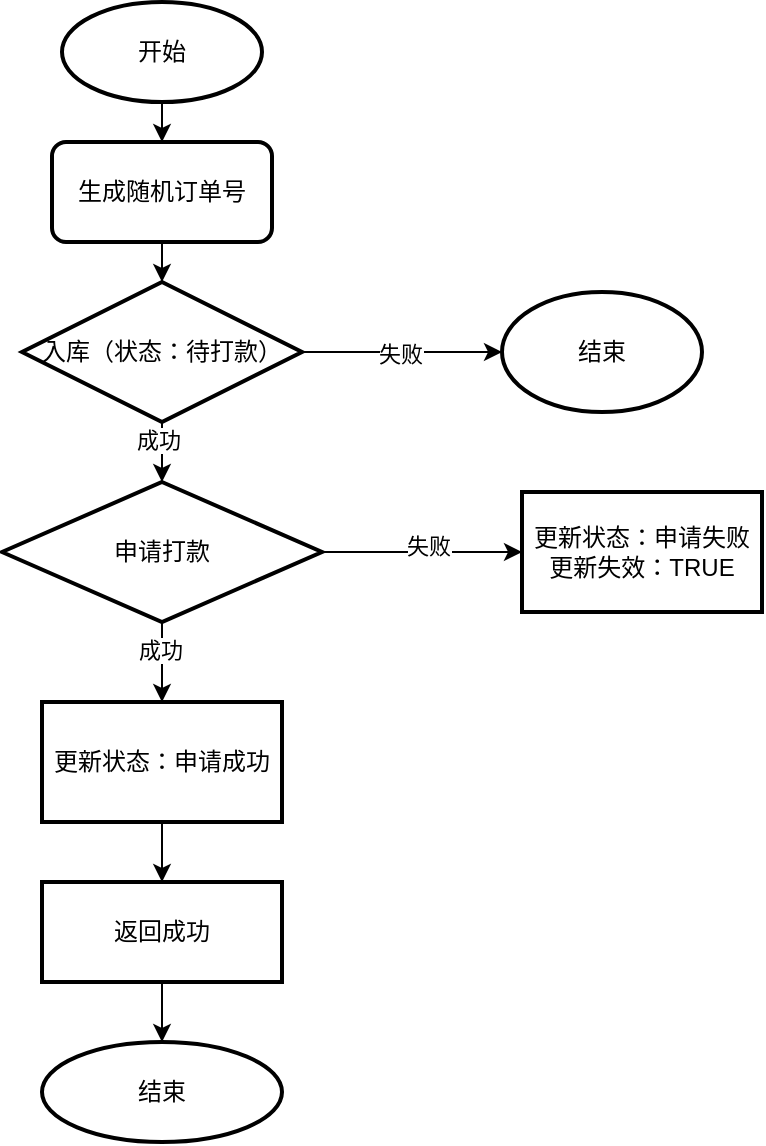 <mxfile version="13.6.6" type="github" pages="5">
  <diagram id="KDY4kzIHtJrH7b0ejOO0" name="申请打款">
    <mxGraphModel dx="902" dy="467" grid="1" gridSize="10" guides="1" tooltips="1" connect="1" arrows="1" fold="1" page="1" pageScale="1" pageWidth="827" pageHeight="1169" math="0" shadow="0">
      <root>
        <mxCell id="0" />
        <mxCell id="1" parent="0" />
        <mxCell id="Qgy92ZVdYqczKS_J3RGW-2" style="edgeStyle=orthogonalEdgeStyle;rounded=0;orthogonalLoop=1;jettySize=auto;html=1;exitX=0.5;exitY=1;exitDx=0;exitDy=0;exitPerimeter=0;" edge="1" parent="1" source="JJtTJBrksW247Ro_cBG4-1" target="Qgy92ZVdYqczKS_J3RGW-1">
          <mxGeometry relative="1" as="geometry" />
        </mxCell>
        <mxCell id="JJtTJBrksW247Ro_cBG4-1" value="开始" style="strokeWidth=2;html=1;shape=mxgraph.flowchart.start_1;whiteSpace=wrap;" parent="1" vertex="1">
          <mxGeometry x="300" y="60" width="100" height="50" as="geometry" />
        </mxCell>
        <mxCell id="Qgy92ZVdYqczKS_J3RGW-4" value="" style="edgeStyle=orthogonalEdgeStyle;rounded=0;orthogonalLoop=1;jettySize=auto;html=1;entryX=0.5;entryY=0;entryDx=0;entryDy=0;entryPerimeter=0;" edge="1" parent="1" source="Qgy92ZVdYqczKS_J3RGW-1" target="Qgy92ZVdYqczKS_J3RGW-5">
          <mxGeometry relative="1" as="geometry">
            <mxPoint x="350" y="200" as="targetPoint" />
          </mxGeometry>
        </mxCell>
        <mxCell id="Qgy92ZVdYqczKS_J3RGW-1" value="生成随机订单号" style="rounded=1;whiteSpace=wrap;html=1;absoluteArcSize=1;arcSize=14;strokeWidth=2;" vertex="1" parent="1">
          <mxGeometry x="295" y="130" width="110" height="50" as="geometry" />
        </mxCell>
        <mxCell id="Qgy92ZVdYqczKS_J3RGW-7" value="" style="edgeStyle=orthogonalEdgeStyle;rounded=0;orthogonalLoop=1;jettySize=auto;html=1;entryX=0;entryY=0.5;entryDx=0;entryDy=0;entryPerimeter=0;" edge="1" parent="1" source="Qgy92ZVdYqczKS_J3RGW-5" target="Qgy92ZVdYqczKS_J3RGW-23">
          <mxGeometry relative="1" as="geometry">
            <mxPoint x="510" y="235" as="targetPoint" />
          </mxGeometry>
        </mxCell>
        <mxCell id="Qgy92ZVdYqczKS_J3RGW-8" value="失败" style="edgeLabel;html=1;align=center;verticalAlign=middle;resizable=0;points=[];" vertex="1" connectable="0" parent="Qgy92ZVdYqczKS_J3RGW-7">
          <mxGeometry x="-0.022" y="-1" relative="1" as="geometry">
            <mxPoint as="offset" />
          </mxGeometry>
        </mxCell>
        <mxCell id="Qgy92ZVdYqczKS_J3RGW-10" value="" style="edgeStyle=orthogonalEdgeStyle;rounded=0;orthogonalLoop=1;jettySize=auto;html=1;entryX=0.5;entryY=0;entryDx=0;entryDy=0;entryPerimeter=0;" edge="1" parent="1" source="Qgy92ZVdYqczKS_J3RGW-5" target="Qgy92ZVdYqczKS_J3RGW-12">
          <mxGeometry relative="1" as="geometry">
            <mxPoint x="350" y="300" as="targetPoint" />
          </mxGeometry>
        </mxCell>
        <mxCell id="Qgy92ZVdYqczKS_J3RGW-11" value="成功" style="edgeLabel;html=1;align=center;verticalAlign=middle;resizable=0;points=[];" vertex="1" connectable="0" parent="Qgy92ZVdYqczKS_J3RGW-10">
          <mxGeometry x="0.2" y="2" relative="1" as="geometry">
            <mxPoint x="-4" y="-1" as="offset" />
          </mxGeometry>
        </mxCell>
        <mxCell id="Qgy92ZVdYqczKS_J3RGW-5" value="&lt;span&gt;入库（状态：待打款）&lt;/span&gt;" style="strokeWidth=2;html=1;shape=mxgraph.flowchart.decision;whiteSpace=wrap;" vertex="1" parent="1">
          <mxGeometry x="280" y="200" width="140" height="70" as="geometry" />
        </mxCell>
        <mxCell id="Qgy92ZVdYqczKS_J3RGW-14" value="" style="edgeStyle=orthogonalEdgeStyle;rounded=0;orthogonalLoop=1;jettySize=auto;html=1;" edge="1" parent="1" source="Qgy92ZVdYqczKS_J3RGW-12" target="Qgy92ZVdYqczKS_J3RGW-13">
          <mxGeometry relative="1" as="geometry" />
        </mxCell>
        <mxCell id="Qgy92ZVdYqczKS_J3RGW-15" value="成功" style="edgeLabel;html=1;align=center;verticalAlign=middle;resizable=0;points=[];" vertex="1" connectable="0" parent="Qgy92ZVdYqczKS_J3RGW-14">
          <mxGeometry x="-0.318" y="-1" relative="1" as="geometry">
            <mxPoint as="offset" />
          </mxGeometry>
        </mxCell>
        <mxCell id="Qgy92ZVdYqczKS_J3RGW-17" value="" style="edgeStyle=orthogonalEdgeStyle;rounded=0;orthogonalLoop=1;jettySize=auto;html=1;" edge="1" parent="1" source="Qgy92ZVdYqczKS_J3RGW-12" target="Qgy92ZVdYqczKS_J3RGW-16">
          <mxGeometry relative="1" as="geometry" />
        </mxCell>
        <mxCell id="Qgy92ZVdYqczKS_J3RGW-18" value="失败" style="edgeLabel;html=1;align=center;verticalAlign=middle;resizable=0;points=[];" vertex="1" connectable="0" parent="Qgy92ZVdYqczKS_J3RGW-17">
          <mxGeometry x="0.06" y="3" relative="1" as="geometry">
            <mxPoint as="offset" />
          </mxGeometry>
        </mxCell>
        <mxCell id="Qgy92ZVdYqczKS_J3RGW-12" value="&lt;span&gt;申请打款&lt;/span&gt;" style="strokeWidth=2;html=1;shape=mxgraph.flowchart.decision;whiteSpace=wrap;" vertex="1" parent="1">
          <mxGeometry x="270" y="300" width="160" height="70" as="geometry" />
        </mxCell>
        <mxCell id="Qgy92ZVdYqczKS_J3RGW-20" value="" style="edgeStyle=orthogonalEdgeStyle;rounded=0;orthogonalLoop=1;jettySize=auto;html=1;" edge="1" parent="1" source="Qgy92ZVdYqczKS_J3RGW-13" target="Qgy92ZVdYqczKS_J3RGW-19">
          <mxGeometry relative="1" as="geometry" />
        </mxCell>
        <mxCell id="Qgy92ZVdYqczKS_J3RGW-13" value="更新状态：申请成功" style="whiteSpace=wrap;html=1;strokeWidth=2;" vertex="1" parent="1">
          <mxGeometry x="290" y="410" width="120" height="60" as="geometry" />
        </mxCell>
        <mxCell id="Qgy92ZVdYqczKS_J3RGW-16" value="更新状态：申请失败&lt;br&gt;更新失效：TRUE" style="whiteSpace=wrap;html=1;strokeWidth=2;" vertex="1" parent="1">
          <mxGeometry x="530" y="305" width="120" height="60" as="geometry" />
        </mxCell>
        <mxCell id="Qgy92ZVdYqczKS_J3RGW-22" value="" style="edgeStyle=orthogonalEdgeStyle;rounded=0;orthogonalLoop=1;jettySize=auto;html=1;" edge="1" parent="1" source="Qgy92ZVdYqczKS_J3RGW-19" target="Qgy92ZVdYqczKS_J3RGW-21">
          <mxGeometry relative="1" as="geometry" />
        </mxCell>
        <mxCell id="Qgy92ZVdYqczKS_J3RGW-19" value="返回成功" style="whiteSpace=wrap;html=1;strokeWidth=2;" vertex="1" parent="1">
          <mxGeometry x="290" y="500" width="120" height="50" as="geometry" />
        </mxCell>
        <mxCell id="Qgy92ZVdYqczKS_J3RGW-21" value="结束" style="ellipse;whiteSpace=wrap;html=1;strokeWidth=2;" vertex="1" parent="1">
          <mxGeometry x="290" y="580" width="120" height="50" as="geometry" />
        </mxCell>
        <mxCell id="Qgy92ZVdYqczKS_J3RGW-23" value="结束" style="strokeWidth=2;html=1;shape=mxgraph.flowchart.start_1;whiteSpace=wrap;" vertex="1" parent="1">
          <mxGeometry x="520" y="205" width="100" height="60" as="geometry" />
        </mxCell>
      </root>
    </mxGraphModel>
  </diagram>
  <diagram id="jg8EouNG8F3mOdVOiXom" name="接受打款通知">
    <mxGraphModel dx="902" dy="467" grid="1" gridSize="10" guides="1" tooltips="1" connect="1" arrows="1" fold="1" page="1" pageScale="1" pageWidth="827" pageHeight="1169" math="0" shadow="0">
      <root>
        <mxCell id="obKQaAUP0Lh4u4tNg_yj-0" />
        <mxCell id="obKQaAUP0Lh4u4tNg_yj-1" parent="obKQaAUP0Lh4u4tNg_yj-0" />
        <mxCell id="obKQaAUP0Lh4u4tNg_yj-7" value="" style="edgeStyle=orthogonalEdgeStyle;rounded=0;orthogonalLoop=1;jettySize=auto;html=1;" edge="1" parent="obKQaAUP0Lh4u4tNg_yj-1" source="obKQaAUP0Lh4u4tNg_yj-2" target="obKQaAUP0Lh4u4tNg_yj-6">
          <mxGeometry relative="1" as="geometry" />
        </mxCell>
        <mxCell id="obKQaAUP0Lh4u4tNg_yj-2" value="开始" style="strokeWidth=2;html=1;shape=mxgraph.flowchart.start_1;whiteSpace=wrap;" vertex="1" parent="obKQaAUP0Lh4u4tNg_yj-1">
          <mxGeometry x="250" y="40" width="100" height="60" as="geometry" />
        </mxCell>
        <mxCell id="obKQaAUP0Lh4u4tNg_yj-9" value="" style="edgeStyle=orthogonalEdgeStyle;rounded=0;orthogonalLoop=1;jettySize=auto;html=1;" edge="1" parent="obKQaAUP0Lh4u4tNg_yj-1" source="obKQaAUP0Lh4u4tNg_yj-6" target="obKQaAUP0Lh4u4tNg_yj-8">
          <mxGeometry relative="1" as="geometry" />
        </mxCell>
        <mxCell id="obKQaAUP0Lh4u4tNg_yj-6" value="&lt;span&gt;根据订单号查出唯一认证记录&lt;/span&gt;" style="whiteSpace=wrap;html=1;strokeWidth=2;" vertex="1" parent="obKQaAUP0Lh4u4tNg_yj-1">
          <mxGeometry x="240" y="130" width="120" height="60" as="geometry" />
        </mxCell>
        <mxCell id="obKQaAUP0Lh4u4tNg_yj-24" value="" style="edgeStyle=orthogonalEdgeStyle;rounded=0;orthogonalLoop=1;jettySize=auto;html=1;entryX=0.5;entryY=0;entryDx=0;entryDy=0;entryPerimeter=0;" edge="1" parent="obKQaAUP0Lh4u4tNg_yj-1" source="obKQaAUP0Lh4u4tNg_yj-8" target="obKQaAUP0Lh4u4tNg_yj-25">
          <mxGeometry relative="1" as="geometry">
            <mxPoint x="300" y="310" as="targetPoint" />
          </mxGeometry>
        </mxCell>
        <mxCell id="obKQaAUP0Lh4u4tNg_yj-32" value="是" style="edgeLabel;html=1;align=center;verticalAlign=middle;resizable=0;points=[];" vertex="1" connectable="0" parent="obKQaAUP0Lh4u4tNg_yj-24">
          <mxGeometry x="-0.16" y="-2" relative="1" as="geometry">
            <mxPoint as="offset" />
          </mxGeometry>
        </mxCell>
        <mxCell id="obKQaAUP0Lh4u4tNg_yj-44" style="edgeStyle=orthogonalEdgeStyle;rounded=0;orthogonalLoop=1;jettySize=auto;html=1;exitX=0;exitY=0.5;exitDx=0;exitDy=0;entryX=0;entryY=0.5;entryDx=0;entryDy=0;" edge="1" parent="obKQaAUP0Lh4u4tNg_yj-1" source="obKQaAUP0Lh4u4tNg_yj-8" target="obKQaAUP0Lh4u4tNg_yj-40">
          <mxGeometry relative="1" as="geometry">
            <Array as="points">
              <mxPoint x="150" y="245" />
              <mxPoint x="150" y="715" />
            </Array>
          </mxGeometry>
        </mxCell>
        <mxCell id="obKQaAUP0Lh4u4tNg_yj-45" value="否" style="edgeLabel;html=1;align=center;verticalAlign=middle;resizable=0;points=[];" vertex="1" connectable="0" parent="obKQaAUP0Lh4u4tNg_yj-44">
          <mxGeometry x="-0.274" y="-1" relative="1" as="geometry">
            <mxPoint as="offset" />
          </mxGeometry>
        </mxCell>
        <mxCell id="obKQaAUP0Lh4u4tNg_yj-8" value="判断记录状态是否为申请成功" style="rhombus;whiteSpace=wrap;html=1;strokeWidth=2;" vertex="1" parent="obKQaAUP0Lh4u4tNg_yj-1">
          <mxGeometry x="240" y="210" width="120" height="70" as="geometry" />
        </mxCell>
        <mxCell id="obKQaAUP0Lh4u4tNg_yj-16" value="" style="edgeStyle=orthogonalEdgeStyle;rounded=0;orthogonalLoop=1;jettySize=auto;html=1;" edge="1" parent="obKQaAUP0Lh4u4tNg_yj-1" source="obKQaAUP0Lh4u4tNg_yj-13" target="obKQaAUP0Lh4u4tNg_yj-15">
          <mxGeometry relative="1" as="geometry" />
        </mxCell>
        <mxCell id="obKQaAUP0Lh4u4tNg_yj-21" value="是" style="edgeLabel;html=1;align=center;verticalAlign=middle;resizable=0;points=[];" vertex="1" connectable="0" parent="obKQaAUP0Lh4u4tNg_yj-16">
          <mxGeometry x="-0.24" y="-2" relative="1" as="geometry">
            <mxPoint as="offset" />
          </mxGeometry>
        </mxCell>
        <mxCell id="obKQaAUP0Lh4u4tNg_yj-18" value="" style="edgeStyle=orthogonalEdgeStyle;rounded=0;orthogonalLoop=1;jettySize=auto;html=1;entryX=1;entryY=0.5;entryDx=0;entryDy=0;" edge="1" parent="obKQaAUP0Lh4u4tNg_yj-1" source="obKQaAUP0Lh4u4tNg_yj-13" target="obKQaAUP0Lh4u4tNg_yj-40">
          <mxGeometry relative="1" as="geometry">
            <mxPoint x="440" y="490" as="targetPoint" />
            <Array as="points">
              <mxPoint x="420" y="490" />
              <mxPoint x="420" y="715" />
            </Array>
          </mxGeometry>
        </mxCell>
        <mxCell id="obKQaAUP0Lh4u4tNg_yj-19" value="否" style="edgeLabel;html=1;align=center;verticalAlign=middle;resizable=0;points=[];" vertex="1" connectable="0" parent="obKQaAUP0Lh4u4tNg_yj-18">
          <mxGeometry x="-0.227" y="3" relative="1" as="geometry">
            <mxPoint as="offset" />
          </mxGeometry>
        </mxCell>
        <mxCell id="obKQaAUP0Lh4u4tNg_yj-13" value="&lt;span&gt;更新状态=打款成功&lt;br&gt;更新“&lt;/span&gt;&lt;span style=&quot;text-align: justify ; font-family: &amp;#34;songti sc regular&amp;#34; ; font-size: 11pt&quot;&gt;p&lt;/span&gt;&lt;span style=&quot;text-align: justify ; font-family: &amp;#34;songti sc regular&amp;#34; ; font-size: 11pt&quot;&gt;ayment&lt;/span&gt;&lt;span style=&quot;text-align: justify ; font-family: &amp;#34;songti sc regular&amp;#34; ; font-size: 11pt&quot;&gt;_&lt;/span&gt;&lt;span style=&quot;text-align: justify ; font-family: &amp;#34;songti sc regular&amp;#34; ; font-size: 11pt&quot;&gt;a&lt;/span&gt;&lt;span style=&quot;text-align: justify ; font-family: &amp;#34;songti sc regular&amp;#34; ; font-size: 11pt&quot;&gt;waken&lt;/span&gt;&lt;span&gt;=TRUE where&amp;nbsp;&lt;/span&gt;&lt;span style=&quot;text-align: justify ; font-family: &amp;#34;songti sc regular&amp;#34; ; font-size: 11pt&quot;&gt;p&lt;/span&gt;&lt;span style=&quot;text-align: justify ; font-family: &amp;#34;songti sc regular&amp;#34; ; font-size: 11pt&quot;&gt;ayment&lt;/span&gt;&lt;span style=&quot;text-align: justify ; font-family: &amp;#34;songti sc regular&amp;#34; ; font-size: 11pt&quot;&gt;_&lt;/span&gt;&lt;span style=&quot;text-align: justify ; font-family: &amp;#34;songti sc regular&amp;#34; ; font-size: 11pt&quot;&gt;a&lt;/span&gt;&lt;span style=&quot;text-align: justify ; font-family: &amp;#34;songti sc regular&amp;#34; ; font-size: 11pt&quot;&gt;waken&lt;/span&gt;&lt;span style=&quot;text-align: justify ; font-family: &amp;#34;songti sc regular&amp;#34; ; font-size: 11pt&quot;&gt;=FALSE&lt;/span&gt;&lt;span&gt;&quot; 返回更新记录是否为1&lt;/span&gt;" style="strokeWidth=2;html=1;shape=mxgraph.flowchart.decision;whiteSpace=wrap;" vertex="1" parent="obKQaAUP0Lh4u4tNg_yj-1">
          <mxGeometry x="207.5" y="440" width="185" height="100" as="geometry" />
        </mxCell>
        <mxCell id="obKQaAUP0Lh4u4tNg_yj-14" value="&lt;p class=&quot;MsoNormal&quot; style=&quot;margin: 0pt 0pt 0.0pt ; text-align: justify ; font-family: &amp;#34;times new roman&amp;#34; ; font-size: 10.5pt&quot;&gt;&lt;span style=&quot;font-family: &amp;#34;songti sc regular&amp;#34; ; font-size: 11pt&quot;&gt;p&lt;/span&gt;&lt;span style=&quot;font-family: &amp;#34;songti sc regular&amp;#34; ; font-size: 11pt&quot;&gt;ayment&lt;/span&gt;&lt;span style=&quot;font-family: &amp;#34;songti sc regular&amp;#34; ; font-size: 11pt&quot;&gt;_&lt;/span&gt;&lt;span style=&quot;font-family: &amp;#34;songti sc regular&amp;#34; ; font-size: 11pt&quot;&gt;a&lt;/span&gt;&lt;span style=&quot;font-family: &amp;#34;songti sc regular&amp;#34; ; font-size: 11pt&quot;&gt;waken&lt;/span&gt;&lt;span style=&quot;font-family: &amp;#34;songti sc regular&amp;#34; ; font-size: 11pt&quot;&gt;:是否已唤醒工单&lt;/span&gt;&lt;/p&gt;&lt;p class=&quot;MsoNormal&quot; style=&quot;margin: 0pt 0pt 0.0pt ; text-align: justify ; font-family: &amp;#34;times new roman&amp;#34; ; font-size: 10.5pt&quot;&gt;&lt;span style=&quot;font-family: &amp;#34;helvetica&amp;#34; ; font-size: 12px ; text-align: center&quot;&gt;effective:是否有效&lt;/span&gt;&lt;span style=&quot;font-family: &amp;#34;songti sc regular&amp;#34; ; font-size: 11pt&quot;&gt;&lt;br&gt;&lt;/span&gt;&lt;/p&gt;" style="strokeWidth=2;html=1;shape=mxgraph.flowchart.annotation_1;align=left;pointerEvents=1;" vertex="1" parent="obKQaAUP0Lh4u4tNg_yj-1">
          <mxGeometry x="700" y="310" width="50" height="100" as="geometry" />
        </mxCell>
        <mxCell id="obKQaAUP0Lh4u4tNg_yj-41" value="" style="edgeStyle=orthogonalEdgeStyle;rounded=0;orthogonalLoop=1;jettySize=auto;html=1;" edge="1" parent="obKQaAUP0Lh4u4tNg_yj-1" source="obKQaAUP0Lh4u4tNg_yj-15" target="obKQaAUP0Lh4u4tNg_yj-40">
          <mxGeometry relative="1" as="geometry" />
        </mxCell>
        <mxCell id="obKQaAUP0Lh4u4tNg_yj-15" value="唤醒工单" style="whiteSpace=wrap;html=1;strokeWidth=2;" vertex="1" parent="obKQaAUP0Lh4u4tNg_yj-1">
          <mxGeometry x="230" y="580" width="140" height="60" as="geometry" />
        </mxCell>
        <mxCell id="obKQaAUP0Lh4u4tNg_yj-27" value="" style="edgeStyle=orthogonalEdgeStyle;rounded=0;orthogonalLoop=1;jettySize=auto;html=1;" edge="1" parent="obKQaAUP0Lh4u4tNg_yj-1" source="obKQaAUP0Lh4u4tNg_yj-25" target="obKQaAUP0Lh4u4tNg_yj-33">
          <mxGeometry relative="1" as="geometry">
            <mxPoint x="430" y="360" as="targetPoint" />
          </mxGeometry>
        </mxCell>
        <mxCell id="obKQaAUP0Lh4u4tNg_yj-28" value="否" style="edgeLabel;html=1;align=center;verticalAlign=middle;resizable=0;points=[];" vertex="1" connectable="0" parent="obKQaAUP0Lh4u4tNg_yj-27">
          <mxGeometry x="-0.15" y="1" relative="1" as="geometry">
            <mxPoint as="offset" />
          </mxGeometry>
        </mxCell>
        <mxCell id="obKQaAUP0Lh4u4tNg_yj-29" style="edgeStyle=orthogonalEdgeStyle;rounded=0;orthogonalLoop=1;jettySize=auto;html=1;exitX=0.5;exitY=1;exitDx=0;exitDy=0;exitPerimeter=0;" edge="1" parent="obKQaAUP0Lh4u4tNg_yj-1" source="obKQaAUP0Lh4u4tNg_yj-25" target="obKQaAUP0Lh4u4tNg_yj-13">
          <mxGeometry relative="1" as="geometry" />
        </mxCell>
        <mxCell id="obKQaAUP0Lh4u4tNg_yj-37" value="是" style="edgeLabel;html=1;align=center;verticalAlign=middle;resizable=0;points=[];" vertex="1" connectable="0" parent="obKQaAUP0Lh4u4tNg_yj-29">
          <mxGeometry x="-0.08" relative="1" as="geometry">
            <mxPoint as="offset" />
          </mxGeometry>
        </mxCell>
        <mxCell id="obKQaAUP0Lh4u4tNg_yj-25" value="通知是否打款成功" style="strokeWidth=2;html=1;shape=mxgraph.flowchart.decision;whiteSpace=wrap;" vertex="1" parent="obKQaAUP0Lh4u4tNg_yj-1">
          <mxGeometry x="240" y="330" width="120" height="60" as="geometry" />
        </mxCell>
        <mxCell id="obKQaAUP0Lh4u4tNg_yj-38" style="edgeStyle=orthogonalEdgeStyle;rounded=0;orthogonalLoop=1;jettySize=auto;html=1;exitX=0.5;exitY=1;exitDx=0;exitDy=0;exitPerimeter=0;entryX=1;entryY=0.5;entryDx=0;entryDy=0;" edge="1" parent="obKQaAUP0Lh4u4tNg_yj-1" source="obKQaAUP0Lh4u4tNg_yj-33" target="obKQaAUP0Lh4u4tNg_yj-15">
          <mxGeometry relative="1" as="geometry" />
        </mxCell>
        <mxCell id="obKQaAUP0Lh4u4tNg_yj-39" value="是" style="edgeLabel;html=1;align=center;verticalAlign=middle;resizable=0;points=[];" vertex="1" connectable="0" parent="obKQaAUP0Lh4u4tNg_yj-38">
          <mxGeometry x="-0.408" y="-1" relative="1" as="geometry">
            <mxPoint as="offset" />
          </mxGeometry>
        </mxCell>
        <mxCell id="obKQaAUP0Lh4u4tNg_yj-42" style="edgeStyle=orthogonalEdgeStyle;rounded=0;orthogonalLoop=1;jettySize=auto;html=1;exitX=1;exitY=0.5;exitDx=0;exitDy=0;exitPerimeter=0;entryX=1;entryY=0.5;entryDx=0;entryDy=0;" edge="1" parent="obKQaAUP0Lh4u4tNg_yj-1" source="obKQaAUP0Lh4u4tNg_yj-33" target="obKQaAUP0Lh4u4tNg_yj-40">
          <mxGeometry relative="1" as="geometry" />
        </mxCell>
        <mxCell id="obKQaAUP0Lh4u4tNg_yj-43" value="否" style="edgeLabel;html=1;align=center;verticalAlign=middle;resizable=0;points=[];" vertex="1" connectable="0" parent="obKQaAUP0Lh4u4tNg_yj-42">
          <mxGeometry x="-0.413" y="1" relative="1" as="geometry">
            <mxPoint as="offset" />
          </mxGeometry>
        </mxCell>
        <mxCell id="obKQaAUP0Lh4u4tNg_yj-33" value="&lt;span&gt;更新状态=打款失败&lt;br&gt;&lt;/span&gt;更新effective=FALSE&lt;span&gt;&lt;br&gt;更新“&lt;/span&gt;&lt;span style=&quot;text-align: justify ; font-family: &amp;#34;songti sc regular&amp;#34; ; font-size: 11pt&quot;&gt;p&lt;/span&gt;&lt;span style=&quot;text-align: justify ; font-family: &amp;#34;songti sc regular&amp;#34; ; font-size: 11pt&quot;&gt;ayment&lt;/span&gt;&lt;span style=&quot;text-align: justify ; font-family: &amp;#34;songti sc regular&amp;#34; ; font-size: 11pt&quot;&gt;_&lt;/span&gt;&lt;span style=&quot;text-align: justify ; font-family: &amp;#34;songti sc regular&amp;#34; ; font-size: 11pt&quot;&gt;a&lt;/span&gt;&lt;span style=&quot;text-align: justify ; font-family: &amp;#34;songti sc regular&amp;#34; ; font-size: 11pt&quot;&gt;waken&lt;/span&gt;&lt;span&gt;=TRUE where&amp;nbsp;&lt;/span&gt;&lt;span style=&quot;text-align: justify ; font-family: &amp;#34;songti sc regular&amp;#34; ; font-size: 11pt&quot;&gt;p&lt;/span&gt;&lt;span style=&quot;text-align: justify ; font-family: &amp;#34;songti sc regular&amp;#34; ; font-size: 11pt&quot;&gt;ayment&lt;/span&gt;&lt;span style=&quot;text-align: justify ; font-family: &amp;#34;songti sc regular&amp;#34; ; font-size: 11pt&quot;&gt;_&lt;/span&gt;&lt;span style=&quot;text-align: justify ; font-family: &amp;#34;songti sc regular&amp;#34; ; font-size: 11pt&quot;&gt;a&lt;/span&gt;&lt;span style=&quot;text-align: justify ; font-family: &amp;#34;songti sc regular&amp;#34; ; font-size: 11pt&quot;&gt;waken&lt;/span&gt;&lt;span style=&quot;text-align: justify ; font-family: &amp;#34;songti sc regular&amp;#34; ; font-size: 11pt&quot;&gt;=FALSE&lt;/span&gt;&lt;span&gt;&quot; 返回更新记录是否为1&lt;/span&gt;" style="strokeWidth=2;html=1;shape=mxgraph.flowchart.decision;whiteSpace=wrap;" vertex="1" parent="obKQaAUP0Lh4u4tNg_yj-1">
          <mxGeometry x="460" y="300" width="190" height="120" as="geometry" />
        </mxCell>
        <mxCell id="obKQaAUP0Lh4u4tNg_yj-40" value="结束" style="ellipse;whiteSpace=wrap;html=1;strokeWidth=2;" vertex="1" parent="obKQaAUP0Lh4u4tNg_yj-1">
          <mxGeometry x="240" y="690" width="120" height="50" as="geometry" />
        </mxCell>
      </root>
    </mxGraphModel>
  </diagram>
  <diagram id="OkJrhZTDuO7llzec4QMu" name="查询打款状态">
    <mxGraphModel dx="902" dy="467" grid="1" gridSize="10" guides="1" tooltips="1" connect="1" arrows="1" fold="1" page="1" pageScale="1" pageWidth="827" pageHeight="1169" math="0" shadow="0">
      <root>
        <mxCell id="YS6CBUtoc0XRQrhjpj1i-0" />
        <mxCell id="YS6CBUtoc0XRQrhjpj1i-1" parent="YS6CBUtoc0XRQrhjpj1i-0" />
        <mxCell id="YS6CBUtoc0XRQrhjpj1i-4" value="" style="edgeStyle=orthogonalEdgeStyle;rounded=0;orthogonalLoop=1;jettySize=auto;html=1;entryX=0.5;entryY=0;entryDx=0;entryDy=0;entryPerimeter=0;" edge="1" parent="YS6CBUtoc0XRQrhjpj1i-1" source="YS6CBUtoc0XRQrhjpj1i-2" target="YS6CBUtoc0XRQrhjpj1i-7">
          <mxGeometry relative="1" as="geometry">
            <mxPoint x="320" y="140" as="targetPoint" />
          </mxGeometry>
        </mxCell>
        <mxCell id="YS6CBUtoc0XRQrhjpj1i-2" value="开始" style="strokeWidth=2;html=1;shape=mxgraph.flowchart.start_1;whiteSpace=wrap;" vertex="1" parent="YS6CBUtoc0XRQrhjpj1i-1">
          <mxGeometry x="270" y="70" width="100" height="40" as="geometry" />
        </mxCell>
        <mxCell id="YS6CBUtoc0XRQrhjpj1i-12" value="" style="edgeStyle=orthogonalEdgeStyle;rounded=0;orthogonalLoop=1;jettySize=auto;html=1;entryX=0.5;entryY=0;entryDx=0;entryDy=0;entryPerimeter=0;" edge="1" parent="YS6CBUtoc0XRQrhjpj1i-1" source="YS6CBUtoc0XRQrhjpj1i-7" target="YS6CBUtoc0XRQrhjpj1i-14">
          <mxGeometry relative="1" as="geometry">
            <mxPoint x="320" y="250" as="targetPoint" />
          </mxGeometry>
        </mxCell>
        <mxCell id="YS6CBUtoc0XRQrhjpj1i-13" value="存在" style="edgeLabel;html=1;align=center;verticalAlign=middle;resizable=0;points=[];" vertex="1" connectable="0" parent="YS6CBUtoc0XRQrhjpj1i-12">
          <mxGeometry x="-0.294" y="2" relative="1" as="geometry">
            <mxPoint as="offset" />
          </mxGeometry>
        </mxCell>
        <mxCell id="UaNTtFUpDLp3dyvDSOMW-10" style="edgeStyle=orthogonalEdgeStyle;rounded=0;orthogonalLoop=1;jettySize=auto;html=1;exitX=1;exitY=0.5;exitDx=0;exitDy=0;exitPerimeter=0;entryX=0.5;entryY=0;entryDx=0;entryDy=0;" edge="1" parent="YS6CBUtoc0XRQrhjpj1i-1" source="YS6CBUtoc0XRQrhjpj1i-7" target="UaNTtFUpDLp3dyvDSOMW-8">
          <mxGeometry relative="1" as="geometry" />
        </mxCell>
        <mxCell id="UaNTtFUpDLp3dyvDSOMW-12" value="不存在" style="edgeLabel;html=1;align=center;verticalAlign=middle;resizable=0;points=[];" vertex="1" connectable="0" parent="UaNTtFUpDLp3dyvDSOMW-10">
          <mxGeometry x="-0.159" relative="1" as="geometry">
            <mxPoint y="1" as="offset" />
          </mxGeometry>
        </mxCell>
        <mxCell id="YS6CBUtoc0XRQrhjpj1i-7" value="&lt;span&gt;根据请求号和有效状态查询认证记录&lt;/span&gt;" style="strokeWidth=2;html=1;shape=mxgraph.flowchart.decision;whiteSpace=wrap;" vertex="1" parent="YS6CBUtoc0XRQrhjpj1i-1">
          <mxGeometry x="247.5" y="150" width="145" height="70" as="geometry" />
        </mxCell>
        <mxCell id="UaNTtFUpDLp3dyvDSOMW-2" value="" style="edgeStyle=orthogonalEdgeStyle;rounded=0;orthogonalLoop=1;jettySize=auto;html=1;" edge="1" parent="YS6CBUtoc0XRQrhjpj1i-1" source="YS6CBUtoc0XRQrhjpj1i-14" target="UaNTtFUpDLp3dyvDSOMW-1">
          <mxGeometry relative="1" as="geometry" />
        </mxCell>
        <mxCell id="UaNTtFUpDLp3dyvDSOMW-3" value="是" style="edgeLabel;html=1;align=center;verticalAlign=middle;resizable=0;points=[];" vertex="1" connectable="0" parent="UaNTtFUpDLp3dyvDSOMW-2">
          <mxGeometry x="-0.244" relative="1" as="geometry">
            <mxPoint as="offset" />
          </mxGeometry>
        </mxCell>
        <mxCell id="UaNTtFUpDLp3dyvDSOMW-6" style="edgeStyle=orthogonalEdgeStyle;rounded=0;orthogonalLoop=1;jettySize=auto;html=1;exitX=1;exitY=0.5;exitDx=0;exitDy=0;exitPerimeter=0;entryX=0.5;entryY=0;entryDx=0;entryDy=0;" edge="1" parent="YS6CBUtoc0XRQrhjpj1i-1" source="YS6CBUtoc0XRQrhjpj1i-14" target="UaNTtFUpDLp3dyvDSOMW-8">
          <mxGeometry relative="1" as="geometry">
            <mxPoint x="450" y="360" as="targetPoint" />
          </mxGeometry>
        </mxCell>
        <mxCell id="UaNTtFUpDLp3dyvDSOMW-7" value="否" style="edgeLabel;html=1;align=center;verticalAlign=middle;resizable=0;points=[];" vertex="1" connectable="0" parent="UaNTtFUpDLp3dyvDSOMW-6">
          <mxGeometry x="-0.301" y="-1" relative="1" as="geometry">
            <mxPoint as="offset" />
          </mxGeometry>
        </mxCell>
        <mxCell id="YS6CBUtoc0XRQrhjpj1i-14" value="认证状态是否是：打款成功" style="strokeWidth=2;html=1;shape=mxgraph.flowchart.decision;whiteSpace=wrap;" vertex="1" parent="YS6CBUtoc0XRQrhjpj1i-1">
          <mxGeometry x="237.5" y="250" width="165" height="80" as="geometry" />
        </mxCell>
        <mxCell id="UaNTtFUpDLp3dyvDSOMW-5" value="" style="edgeStyle=orthogonalEdgeStyle;rounded=0;orthogonalLoop=1;jettySize=auto;html=1;" edge="1" parent="YS6CBUtoc0XRQrhjpj1i-1" source="UaNTtFUpDLp3dyvDSOMW-1" target="UaNTtFUpDLp3dyvDSOMW-4">
          <mxGeometry relative="1" as="geometry" />
        </mxCell>
        <mxCell id="UaNTtFUpDLp3dyvDSOMW-1" value="返回成功" style="whiteSpace=wrap;html=1;strokeWidth=2;" vertex="1" parent="YS6CBUtoc0XRQrhjpj1i-1">
          <mxGeometry x="265" y="380" width="110" height="40" as="geometry" />
        </mxCell>
        <mxCell id="UaNTtFUpDLp3dyvDSOMW-4" value="结束" style="ellipse;whiteSpace=wrap;html=1;strokeWidth=2;" vertex="1" parent="YS6CBUtoc0XRQrhjpj1i-1">
          <mxGeometry x="260" y="460" width="120" height="50" as="geometry" />
        </mxCell>
        <mxCell id="UaNTtFUpDLp3dyvDSOMW-11" style="edgeStyle=orthogonalEdgeStyle;rounded=0;orthogonalLoop=1;jettySize=auto;html=1;exitX=0.5;exitY=1;exitDx=0;exitDy=0;entryX=1;entryY=0.5;entryDx=0;entryDy=0;" edge="1" parent="YS6CBUtoc0XRQrhjpj1i-1" source="UaNTtFUpDLp3dyvDSOMW-8" target="UaNTtFUpDLp3dyvDSOMW-4">
          <mxGeometry relative="1" as="geometry" />
        </mxCell>
        <mxCell id="UaNTtFUpDLp3dyvDSOMW-8" value="返回失败" style="rounded=1;whiteSpace=wrap;html=1;absoluteArcSize=1;arcSize=14;strokeWidth=2;" vertex="1" parent="YS6CBUtoc0XRQrhjpj1i-1">
          <mxGeometry x="402.5" y="380" width="87" height="40" as="geometry" />
        </mxCell>
      </root>
    </mxGraphModel>
  </diagram>
  <diagram id="M7pMYivpkjmSL6JcXmic" name="申请认证">
    <mxGraphModel dx="902" dy="467" grid="1" gridSize="10" guides="1" tooltips="1" connect="1" arrows="1" fold="1" page="1" pageScale="1" pageWidth="827" pageHeight="1169" math="0" shadow="0">
      <root>
        <mxCell id="U5r2kMCubljAGEg9u01O-0" />
        <mxCell id="U5r2kMCubljAGEg9u01O-1" parent="U5r2kMCubljAGEg9u01O-0" />
        <mxCell id="U5r2kMCubljAGEg9u01O-4" value="" style="edgeStyle=orthogonalEdgeStyle;rounded=0;orthogonalLoop=1;jettySize=auto;html=1;" edge="1" parent="U5r2kMCubljAGEg9u01O-1" source="U5r2kMCubljAGEg9u01O-2" target="U5r2kMCubljAGEg9u01O-3">
          <mxGeometry relative="1" as="geometry" />
        </mxCell>
        <mxCell id="U5r2kMCubljAGEg9u01O-2" value="开始" style="strokeWidth=2;html=1;shape=mxgraph.flowchart.start_1;whiteSpace=wrap;" vertex="1" parent="U5r2kMCubljAGEg9u01O-1">
          <mxGeometry x="314" y="50" width="86" height="30" as="geometry" />
        </mxCell>
        <mxCell id="U5r2kMCubljAGEg9u01O-6" value="" style="edgeStyle=orthogonalEdgeStyle;rounded=0;orthogonalLoop=1;jettySize=auto;html=1;entryX=0.5;entryY=0;entryDx=0;entryDy=0;entryPerimeter=0;" edge="1" parent="U5r2kMCubljAGEg9u01O-1" source="U5r2kMCubljAGEg9u01O-3" target="U5r2kMCubljAGEg9u01O-7">
          <mxGeometry relative="1" as="geometry">
            <mxPoint x="357" y="170" as="targetPoint" />
          </mxGeometry>
        </mxCell>
        <mxCell id="U5r2kMCubljAGEg9u01O-3" value="申请认证接口" style="whiteSpace=wrap;html=1;strokeWidth=2;" vertex="1" parent="U5r2kMCubljAGEg9u01O-1">
          <mxGeometry x="295.5" y="110" width="123" height="30" as="geometry" />
        </mxCell>
        <mxCell id="U5r2kMCubljAGEg9u01O-9" value="" style="edgeStyle=orthogonalEdgeStyle;rounded=0;orthogonalLoop=1;jettySize=auto;html=1;entryX=0.5;entryY=0;entryDx=0;entryDy=0;entryPerimeter=0;" edge="1" parent="U5r2kMCubljAGEg9u01O-1" source="U5r2kMCubljAGEg9u01O-7" target="U5r2kMCubljAGEg9u01O-11">
          <mxGeometry relative="1" as="geometry">
            <mxPoint x="357" y="270" as="targetPoint" />
          </mxGeometry>
        </mxCell>
        <mxCell id="U5r2kMCubljAGEg9u01O-10" value="认证成功" style="edgeLabel;html=1;align=center;verticalAlign=middle;resizable=0;points=[];" vertex="1" connectable="0" parent="U5r2kMCubljAGEg9u01O-9">
          <mxGeometry x="0.001" y="-13" relative="1" as="geometry">
            <mxPoint x="12" y="-13" as="offset" />
          </mxGeometry>
        </mxCell>
        <mxCell id="IZf0J2L1QzO3Ilcdpz8m-7" value="" style="edgeStyle=orthogonalEdgeStyle;rounded=0;orthogonalLoop=1;jettySize=auto;html=1;" edge="1" parent="U5r2kMCubljAGEg9u01O-1" source="U5r2kMCubljAGEg9u01O-7" target="IZf0J2L1QzO3Ilcdpz8m-6">
          <mxGeometry relative="1" as="geometry" />
        </mxCell>
        <mxCell id="IZf0J2L1QzO3Ilcdpz8m-8" value="认证失败" style="edgeLabel;html=1;align=center;verticalAlign=middle;resizable=0;points=[];" vertex="1" connectable="0" parent="IZf0J2L1QzO3Ilcdpz8m-7">
          <mxGeometry x="-0.051" y="-4" relative="1" as="geometry">
            <mxPoint as="offset" />
          </mxGeometry>
        </mxCell>
        <mxCell id="IZf0J2L1QzO3Ilcdpz8m-20" value="" style="edgeStyle=orthogonalEdgeStyle;rounded=0;orthogonalLoop=1;jettySize=auto;html=1;" edge="1" parent="U5r2kMCubljAGEg9u01O-1" source="U5r2kMCubljAGEg9u01O-7" target="IZf0J2L1QzO3Ilcdpz8m-19">
          <mxGeometry relative="1" as="geometry" />
        </mxCell>
        <mxCell id="p7EE7FZaRn7Lsh7o9SxI-0" value="超限" style="edgeLabel;html=1;align=center;verticalAlign=middle;resizable=0;points=[];" vertex="1" connectable="0" parent="IZf0J2L1QzO3Ilcdpz8m-20">
          <mxGeometry x="-0.308" y="-2" relative="1" as="geometry">
            <mxPoint as="offset" />
          </mxGeometry>
        </mxCell>
        <mxCell id="U5r2kMCubljAGEg9u01O-7" value="认证返回信息" style="strokeWidth=2;html=1;shape=mxgraph.flowchart.decision;whiteSpace=wrap;" vertex="1" parent="U5r2kMCubljAGEg9u01O-1">
          <mxGeometry x="284.75" y="170" width="144.5" height="50" as="geometry" />
        </mxCell>
        <mxCell id="IZf0J2L1QzO3Ilcdpz8m-11" value="" style="edgeStyle=orthogonalEdgeStyle;rounded=0;orthogonalLoop=1;jettySize=auto;html=1;" edge="1" parent="U5r2kMCubljAGEg9u01O-1" source="U5r2kMCubljAGEg9u01O-11" target="IZf0J2L1QzO3Ilcdpz8m-1">
          <mxGeometry relative="1" as="geometry" />
        </mxCell>
        <mxCell id="IZf0J2L1QzO3Ilcdpz8m-25" value="是" style="edgeLabel;html=1;align=center;verticalAlign=middle;resizable=0;points=[];" vertex="1" connectable="0" parent="IZf0J2L1QzO3Ilcdpz8m-11">
          <mxGeometry x="0.273" y="-11" relative="1" as="geometry">
            <mxPoint as="offset" />
          </mxGeometry>
        </mxCell>
        <mxCell id="IZf0J2L1QzO3Ilcdpz8m-23" style="edgeStyle=orthogonalEdgeStyle;rounded=0;orthogonalLoop=1;jettySize=auto;html=1;exitX=1;exitY=0.5;exitDx=0;exitDy=0;exitPerimeter=0;entryX=1;entryY=0.5;entryDx=0;entryDy=0;" edge="1" parent="U5r2kMCubljAGEg9u01O-1" source="U5r2kMCubljAGEg9u01O-11" target="IZf0J2L1QzO3Ilcdpz8m-4">
          <mxGeometry relative="1" as="geometry" />
        </mxCell>
        <mxCell id="IZf0J2L1QzO3Ilcdpz8m-24" value="否" style="edgeLabel;html=1;align=center;verticalAlign=middle;resizable=0;points=[];" vertex="1" connectable="0" parent="IZf0J2L1QzO3Ilcdpz8m-23">
          <mxGeometry x="-0.41" y="3" relative="1" as="geometry">
            <mxPoint as="offset" />
          </mxGeometry>
        </mxCell>
        <mxCell id="U5r2kMCubljAGEg9u01O-11" value="&lt;span&gt;更新状态=认证成功&lt;br&gt;&lt;/span&gt;&lt;span style=&quot;text-align: justify ; font-family: &amp;#34;songti sc regular&amp;#34; ; font-size: 11pt&quot;&gt;a&lt;/span&gt;&lt;span style=&quot;text-align: justify ; font-family: &amp;#34;songti sc regular&amp;#34; ; font-size: 11pt&quot;&gt;waken&lt;/span&gt;&lt;span&gt;=TRUE where&amp;nbsp;&lt;/span&gt;&lt;span style=&quot;text-align: justify ; font-family: &amp;#34;songti sc regular&amp;#34; ; font-size: 11pt&quot;&gt;confirm&lt;/span&gt;&lt;span style=&quot;text-align: justify ; font-family: &amp;#34;songti sc regular&amp;#34; ; font-size: 11pt&quot;&gt;_a&lt;/span&gt;&lt;span style=&quot;text-align: justify ; font-family: &amp;#34;songti sc regular&amp;#34; ; font-size: 11pt&quot;&gt;waken&lt;/span&gt;&lt;span style=&quot;text-align: justify ; font-family: &amp;#34;songti sc regular&amp;#34; ; font-size: 11pt&quot;&gt;=FALSE&lt;/span&gt;&lt;span&gt;&quot; 返回更新记录是否为1&lt;/span&gt;" style="strokeWidth=2;html=1;shape=mxgraph.flowchart.decision;whiteSpace=wrap;" vertex="1" parent="U5r2kMCubljAGEg9u01O-1">
          <mxGeometry x="260.5" y="270" width="193" height="110" as="geometry" />
        </mxCell>
        <mxCell id="IZf0J2L1QzO3Ilcdpz8m-13" value="" style="edgeStyle=orthogonalEdgeStyle;rounded=0;orthogonalLoop=1;jettySize=auto;html=1;" edge="1" parent="U5r2kMCubljAGEg9u01O-1" source="IZf0J2L1QzO3Ilcdpz8m-1" target="IZf0J2L1QzO3Ilcdpz8m-12">
          <mxGeometry relative="1" as="geometry" />
        </mxCell>
        <mxCell id="IZf0J2L1QzO3Ilcdpz8m-1" value="唤醒工单" style="whiteSpace=wrap;html=1;strokeWidth=2;" vertex="1" parent="U5r2kMCubljAGEg9u01O-1">
          <mxGeometry x="294" y="410" width="120" height="60" as="geometry" />
        </mxCell>
        <mxCell id="IZf0J2L1QzO3Ilcdpz8m-4" value="结束" style="ellipse;whiteSpace=wrap;html=1;strokeWidth=2;" vertex="1" parent="U5r2kMCubljAGEg9u01O-1">
          <mxGeometry x="302.5" y="600" width="103" height="40" as="geometry" />
        </mxCell>
        <mxCell id="IZf0J2L1QzO3Ilcdpz8m-15" style="edgeStyle=orthogonalEdgeStyle;rounded=0;orthogonalLoop=1;jettySize=auto;html=1;exitX=0.5;exitY=1;exitDx=0;exitDy=0;entryX=1;entryY=0.5;entryDx=0;entryDy=0;" edge="1" parent="U5r2kMCubljAGEg9u01O-1" source="IZf0J2L1QzO3Ilcdpz8m-6" target="IZf0J2L1QzO3Ilcdpz8m-4">
          <mxGeometry relative="1" as="geometry" />
        </mxCell>
        <mxCell id="IZf0J2L1QzO3Ilcdpz8m-6" value="返回认证失败" style="whiteSpace=wrap;html=1;strokeWidth=2;" vertex="1" parent="U5r2kMCubljAGEg9u01O-1">
          <mxGeometry x="521.5" y="165" width="120" height="60" as="geometry" />
        </mxCell>
        <mxCell id="IZf0J2L1QzO3Ilcdpz8m-14" value="" style="edgeStyle=orthogonalEdgeStyle;rounded=0;orthogonalLoop=1;jettySize=auto;html=1;" edge="1" parent="U5r2kMCubljAGEg9u01O-1" source="IZf0J2L1QzO3Ilcdpz8m-12" target="IZf0J2L1QzO3Ilcdpz8m-4">
          <mxGeometry relative="1" as="geometry" />
        </mxCell>
        <mxCell id="IZf0J2L1QzO3Ilcdpz8m-12" value="返回认证成功" style="whiteSpace=wrap;html=1;strokeWidth=2;" vertex="1" parent="U5r2kMCubljAGEg9u01O-1">
          <mxGeometry x="294" y="500" width="120" height="60" as="geometry" />
        </mxCell>
        <mxCell id="IZf0J2L1QzO3Ilcdpz8m-21" style="edgeStyle=orthogonalEdgeStyle;rounded=0;orthogonalLoop=1;jettySize=auto;html=1;exitX=0.5;exitY=1;exitDx=0;exitDy=0;entryX=0;entryY=0.5;entryDx=0;entryDy=0;" edge="1" parent="U5r2kMCubljAGEg9u01O-1" source="IZf0J2L1QzO3Ilcdpz8m-19" target="IZf0J2L1QzO3Ilcdpz8m-1">
          <mxGeometry relative="1" as="geometry" />
        </mxCell>
        <mxCell id="IZf0J2L1QzO3Ilcdpz8m-22" value="是" style="edgeLabel;html=1;align=center;verticalAlign=middle;resizable=0;points=[];" vertex="1" connectable="0" parent="IZf0J2L1QzO3Ilcdpz8m-21">
          <mxGeometry x="-0.358" y="-1" relative="1" as="geometry">
            <mxPoint y="-1" as="offset" />
          </mxGeometry>
        </mxCell>
        <mxCell id="IZf0J2L1QzO3Ilcdpz8m-26" style="edgeStyle=orthogonalEdgeStyle;rounded=0;orthogonalLoop=1;jettySize=auto;html=1;exitX=0;exitY=0.5;exitDx=0;exitDy=0;entryX=0;entryY=0.5;entryDx=0;entryDy=0;" edge="1" parent="U5r2kMCubljAGEg9u01O-1" source="IZf0J2L1QzO3Ilcdpz8m-19" target="IZf0J2L1QzO3Ilcdpz8m-4">
          <mxGeometry relative="1" as="geometry" />
        </mxCell>
        <mxCell id="IZf0J2L1QzO3Ilcdpz8m-27" value="否" style="edgeLabel;html=1;align=center;verticalAlign=middle;resizable=0;points=[];" vertex="1" connectable="0" parent="IZf0J2L1QzO3Ilcdpz8m-26">
          <mxGeometry x="-0.599" y="2" relative="1" as="geometry">
            <mxPoint as="offset" />
          </mxGeometry>
        </mxCell>
        <mxCell id="IZf0J2L1QzO3Ilcdpz8m-19" value="&lt;span&gt;更新状态=认证失效&lt;br&gt;&lt;/span&gt;&lt;p class=&quot;MsoNormal&quot; style=&quot;margin: 0pt 0pt 0.0pt ; text-align: justify ; font-family: &amp;#34;times new roman&amp;#34; ; font-size: 10.5pt&quot;&gt;&lt;span style=&quot;font-family: &amp;#34;songti sc regular&amp;#34; ; font-size: 11pt&quot;&gt;&amp;nbsp; &amp;nbsp; &amp;nbsp; &amp;nbsp; effective=FALSE&lt;/span&gt;&lt;/p&gt;&lt;span style=&quot;text-align: justify ; font-family: &amp;#34;songti sc regular&amp;#34; ; font-size: 11pt&quot;&gt;a&lt;/span&gt;&lt;span style=&quot;text-align: justify ; font-family: &amp;#34;songti sc regular&amp;#34; ; font-size: 11pt&quot;&gt;waken&lt;/span&gt;&lt;span&gt;=TRUE where&amp;nbsp;&lt;/span&gt;&lt;span style=&quot;text-align: justify ; font-family: &amp;#34;songti sc regular&amp;#34; ; font-size: 11pt&quot;&gt;confirm&lt;/span&gt;&lt;span style=&quot;text-align: justify ; font-family: &amp;#34;songti sc regular&amp;#34; ; font-size: 11pt&quot;&gt;_a&lt;/span&gt;&lt;span style=&quot;text-align: justify ; font-family: &amp;#34;songti sc regular&amp;#34; ; font-size: 11pt&quot;&gt;waken&lt;/span&gt;&lt;span style=&quot;text-align: justify ; font-family: &amp;#34;songti sc regular&amp;#34; ; font-size: 11pt&quot;&gt;=FALSE&lt;/span&gt;&lt;span&gt;返回更新记录是否为1&lt;/span&gt;" style="rhombus;whiteSpace=wrap;html=1;strokeWidth=2;" vertex="1" parent="U5r2kMCubljAGEg9u01O-1">
          <mxGeometry x="60" y="132.5" width="187.5" height="125" as="geometry" />
        </mxCell>
      </root>
    </mxGraphModel>
  </diagram>
  <diagram id="fYXRLM_QkNwfdi5LMW4A" name="查询认证状态">
    <mxGraphModel dx="902" dy="467" grid="1" gridSize="10" guides="1" tooltips="1" connect="1" arrows="1" fold="1" page="1" pageScale="1" pageWidth="827" pageHeight="1169" math="0" shadow="0">
      <root>
        <mxCell id="_n7egsdtbsoMGWj9al9y-0" />
        <mxCell id="_n7egsdtbsoMGWj9al9y-1" parent="_n7egsdtbsoMGWj9al9y-0" />
        <mxCell id="fK9cdfJn0scFdt3Ogvj6-1" value="" style="edgeStyle=orthogonalEdgeStyle;rounded=0;orthogonalLoop=1;jettySize=auto;html=1;entryX=0.5;entryY=0;entryDx=0;entryDy=0;entryPerimeter=0;" edge="1" parent="_n7egsdtbsoMGWj9al9y-1" source="_n7egsdtbsoMGWj9al9y-2" target="fK9cdfJn0scFdt3Ogvj6-2">
          <mxGeometry relative="1" as="geometry">
            <mxPoint x="380" y="140" as="targetPoint" />
          </mxGeometry>
        </mxCell>
        <mxCell id="_n7egsdtbsoMGWj9al9y-2" value="开始" style="strokeWidth=2;html=1;shape=mxgraph.flowchart.start_1;whiteSpace=wrap;" vertex="1" parent="_n7egsdtbsoMGWj9al9y-1">
          <mxGeometry x="330" y="50" width="100" height="60" as="geometry" />
        </mxCell>
        <mxCell id="fK9cdfJn0scFdt3Ogvj6-4" value="" style="edgeStyle=orthogonalEdgeStyle;rounded=0;orthogonalLoop=1;jettySize=auto;html=1;entryX=0.5;entryY=0;entryDx=0;entryDy=0;entryPerimeter=0;" edge="1" parent="_n7egsdtbsoMGWj9al9y-1" source="fK9cdfJn0scFdt3Ogvj6-2" target="fK9cdfJn0scFdt3Ogvj6-6">
          <mxGeometry relative="1" as="geometry">
            <mxPoint x="380" y="260" as="targetPoint" />
          </mxGeometry>
        </mxCell>
        <mxCell id="fK9cdfJn0scFdt3Ogvj6-5" value="存在" style="edgeLabel;html=1;align=center;verticalAlign=middle;resizable=0;points=[];" vertex="1" connectable="0" parent="fK9cdfJn0scFdt3Ogvj6-4">
          <mxGeometry x="-0.082" y="1" relative="1" as="geometry">
            <mxPoint as="offset" />
          </mxGeometry>
        </mxCell>
        <mxCell id="fK9cdfJn0scFdt3Ogvj6-2" value="&lt;span&gt;根据请求号和有效状态查询记录&lt;/span&gt;" style="strokeWidth=2;html=1;shape=mxgraph.flowchart.decision;whiteSpace=wrap;" vertex="1" parent="_n7egsdtbsoMGWj9al9y-1">
          <mxGeometry x="312.5" y="140" width="135" height="70" as="geometry" />
        </mxCell>
        <mxCell id="fK9cdfJn0scFdt3Ogvj6-8" value="" style="edgeStyle=orthogonalEdgeStyle;rounded=0;orthogonalLoop=1;jettySize=auto;html=1;" edge="1" parent="_n7egsdtbsoMGWj9al9y-1" source="fK9cdfJn0scFdt3Ogvj6-6" target="fK9cdfJn0scFdt3Ogvj6-7">
          <mxGeometry relative="1" as="geometry" />
        </mxCell>
        <mxCell id="fK9cdfJn0scFdt3Ogvj6-9" value="认证失败" style="edgeLabel;html=1;align=center;verticalAlign=middle;resizable=0;points=[];" vertex="1" connectable="0" parent="fK9cdfJn0scFdt3Ogvj6-8">
          <mxGeometry x="-0.257" relative="1" as="geometry">
            <mxPoint as="offset" />
          </mxGeometry>
        </mxCell>
        <mxCell id="fK9cdfJn0scFdt3Ogvj6-11" value="" style="edgeStyle=orthogonalEdgeStyle;rounded=0;orthogonalLoop=1;jettySize=auto;html=1;" edge="1" parent="_n7egsdtbsoMGWj9al9y-1" source="fK9cdfJn0scFdt3Ogvj6-6" target="fK9cdfJn0scFdt3Ogvj6-10">
          <mxGeometry relative="1" as="geometry" />
        </mxCell>
        <mxCell id="fK9cdfJn0scFdt3Ogvj6-12" value="认证成功" style="edgeLabel;html=1;align=center;verticalAlign=middle;resizable=0;points=[];" vertex="1" connectable="0" parent="fK9cdfJn0scFdt3Ogvj6-11">
          <mxGeometry x="-0.125" y="3" relative="1" as="geometry">
            <mxPoint as="offset" />
          </mxGeometry>
        </mxCell>
        <mxCell id="fK9cdfJn0scFdt3Ogvj6-6" value="记录状态" style="strokeWidth=2;html=1;shape=mxgraph.flowchart.decision;whiteSpace=wrap;" vertex="1" parent="_n7egsdtbsoMGWj9al9y-1">
          <mxGeometry x="330" y="250" width="100" height="60" as="geometry" />
        </mxCell>
        <mxCell id="fK9cdfJn0scFdt3Ogvj6-18" style="edgeStyle=orthogonalEdgeStyle;rounded=0;orthogonalLoop=1;jettySize=auto;html=1;exitX=0.5;exitY=1;exitDx=0;exitDy=0;entryX=1;entryY=0.5;entryDx=0;entryDy=0;" edge="1" parent="_n7egsdtbsoMGWj9al9y-1" source="fK9cdfJn0scFdt3Ogvj6-7" target="fK9cdfJn0scFdt3Ogvj6-16">
          <mxGeometry relative="1" as="geometry" />
        </mxCell>
        <mxCell id="fK9cdfJn0scFdt3Ogvj6-7" value="返回失败" style="whiteSpace=wrap;html=1;strokeWidth=2;" vertex="1" parent="_n7egsdtbsoMGWj9al9y-1">
          <mxGeometry x="500" y="250" width="120" height="60" as="geometry" />
        </mxCell>
        <mxCell id="fK9cdfJn0scFdt3Ogvj6-17" value="" style="edgeStyle=orthogonalEdgeStyle;rounded=0;orthogonalLoop=1;jettySize=auto;html=1;" edge="1" parent="_n7egsdtbsoMGWj9al9y-1" source="fK9cdfJn0scFdt3Ogvj6-10" target="fK9cdfJn0scFdt3Ogvj6-16">
          <mxGeometry relative="1" as="geometry" />
        </mxCell>
        <mxCell id="fK9cdfJn0scFdt3Ogvj6-10" value="返回成功" style="whiteSpace=wrap;html=1;strokeWidth=2;" vertex="1" parent="_n7egsdtbsoMGWj9al9y-1">
          <mxGeometry x="320" y="390" width="120" height="60" as="geometry" />
        </mxCell>
        <mxCell id="fK9cdfJn0scFdt3Ogvj6-16" value="结束" style="ellipse;whiteSpace=wrap;html=1;strokeWidth=2;" vertex="1" parent="_n7egsdtbsoMGWj9al9y-1">
          <mxGeometry x="320" y="520" width="120" height="80" as="geometry" />
        </mxCell>
      </root>
    </mxGraphModel>
  </diagram>
</mxfile>
